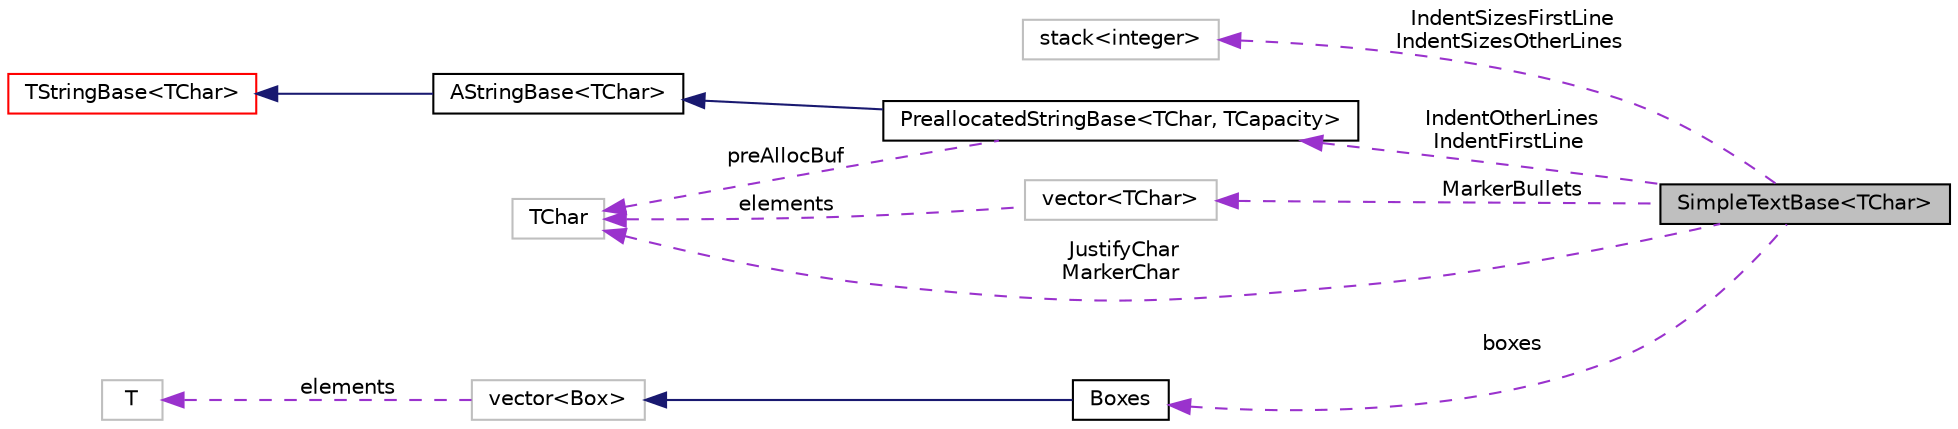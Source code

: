 digraph "SimpleTextBase&lt;TChar&gt;"
{
  edge [fontname="Helvetica",fontsize="10",labelfontname="Helvetica",labelfontsize="10"];
  node [fontname="Helvetica",fontsize="10",shape=record];
  rankdir="LR";
  Node2 [label="stack\<integer\>",height=0.2,width=0.4,color="grey75", fillcolor="white", style="filled"];
  Node3 [label="PreallocatedStringBase\<TChar, TCapacity\>",height=0.2,width=0.4,color="black", fillcolor="white", style="filled",URL="$classaworx_1_1lib_1_1strings_1_1PreallocatedStringBase.html"];
  Node8 [label="vector\<TChar\>",height=0.2,width=0.4,color="grey75", fillcolor="white", style="filled"];
  Node10 [label="vector\<Box\>",height=0.2,width=0.4,color="grey75", fillcolor="white", style="filled",tooltip="STL class. "];
  Node1 [label="SimpleTextBase\<TChar\>",height=0.2,width=0.4,color="black", fillcolor="grey75", style="filled", fontcolor="black"];
  Node4 [label="AStringBase\<TChar\>",height=0.2,width=0.4,color="black", fillcolor="white", style="filled",URL="$classaworx_1_1lib_1_1strings_1_1AStringBase.html"];
  Node5 [label="TStringBase\<TChar\>",height=0.2,width=0.4,color="red", fillcolor="white", style="filled",URL="$classaworx_1_1lib_1_1strings_1_1TStringBase.html"];
  Node2 -> Node1 [dir="back",color="darkorchid3",fontsize="10",style="dashed",label=" IndentSizesFirstLine\nIndentSizesOtherLines" ,fontname="Helvetica"];
  Node3 -> Node1 [dir="back",color="darkorchid3",fontsize="10",style="dashed",label=" IndentOtherLines\nIndentFirstLine" ,fontname="Helvetica"];
  Node4 -> Node3 [dir="back",color="midnightblue",fontsize="10",style="solid",fontname="Helvetica"];
  Node5 -> Node4 [dir="back",color="midnightblue",fontsize="10",style="solid",fontname="Helvetica"];
  Node7 -> Node1 [dir="back",color="darkorchid3",fontsize="10",style="dashed",label=" JustifyChar\nMarkerChar" ,fontname="Helvetica"];
  Node7 -> Node3 [dir="back",color="darkorchid3",fontsize="10",style="dashed",label=" preAllocBuf" ,fontname="Helvetica"];
  Node7 -> Node8 [dir="back",color="darkorchid3",fontsize="10",style="dashed",label=" elements" ,fontname="Helvetica"];
  Node8 -> Node1 [dir="back",color="darkorchid3",fontsize="10",style="dashed",label=" MarkerBullets" ,fontname="Helvetica"];
  Node9 -> Node1 [dir="back",color="darkorchid3",fontsize="10",style="dashed",label=" boxes" ,fontname="Helvetica"];
  Node10 -> Node9 [dir="back",color="midnightblue",fontsize="10",style="solid",fontname="Helvetica"];
  Node11 -> Node10 [dir="back",color="darkorchid3",fontsize="10",style="dashed",label=" elements" ,fontname="Helvetica"];
  Node7 [label="TChar",height=0.2,width=0.4,color="grey75", fillcolor="white", style="filled"];
  Node9 [label="Boxes",height=0.2,width=0.4,color="black", fillcolor="white", style="filled",URL="$classaworx_1_1lib_1_1boxing_1_1Boxes.html"];
  Node11 [label="T",height=0.2,width=0.4,color="grey75", fillcolor="white", style="filled"];
}

